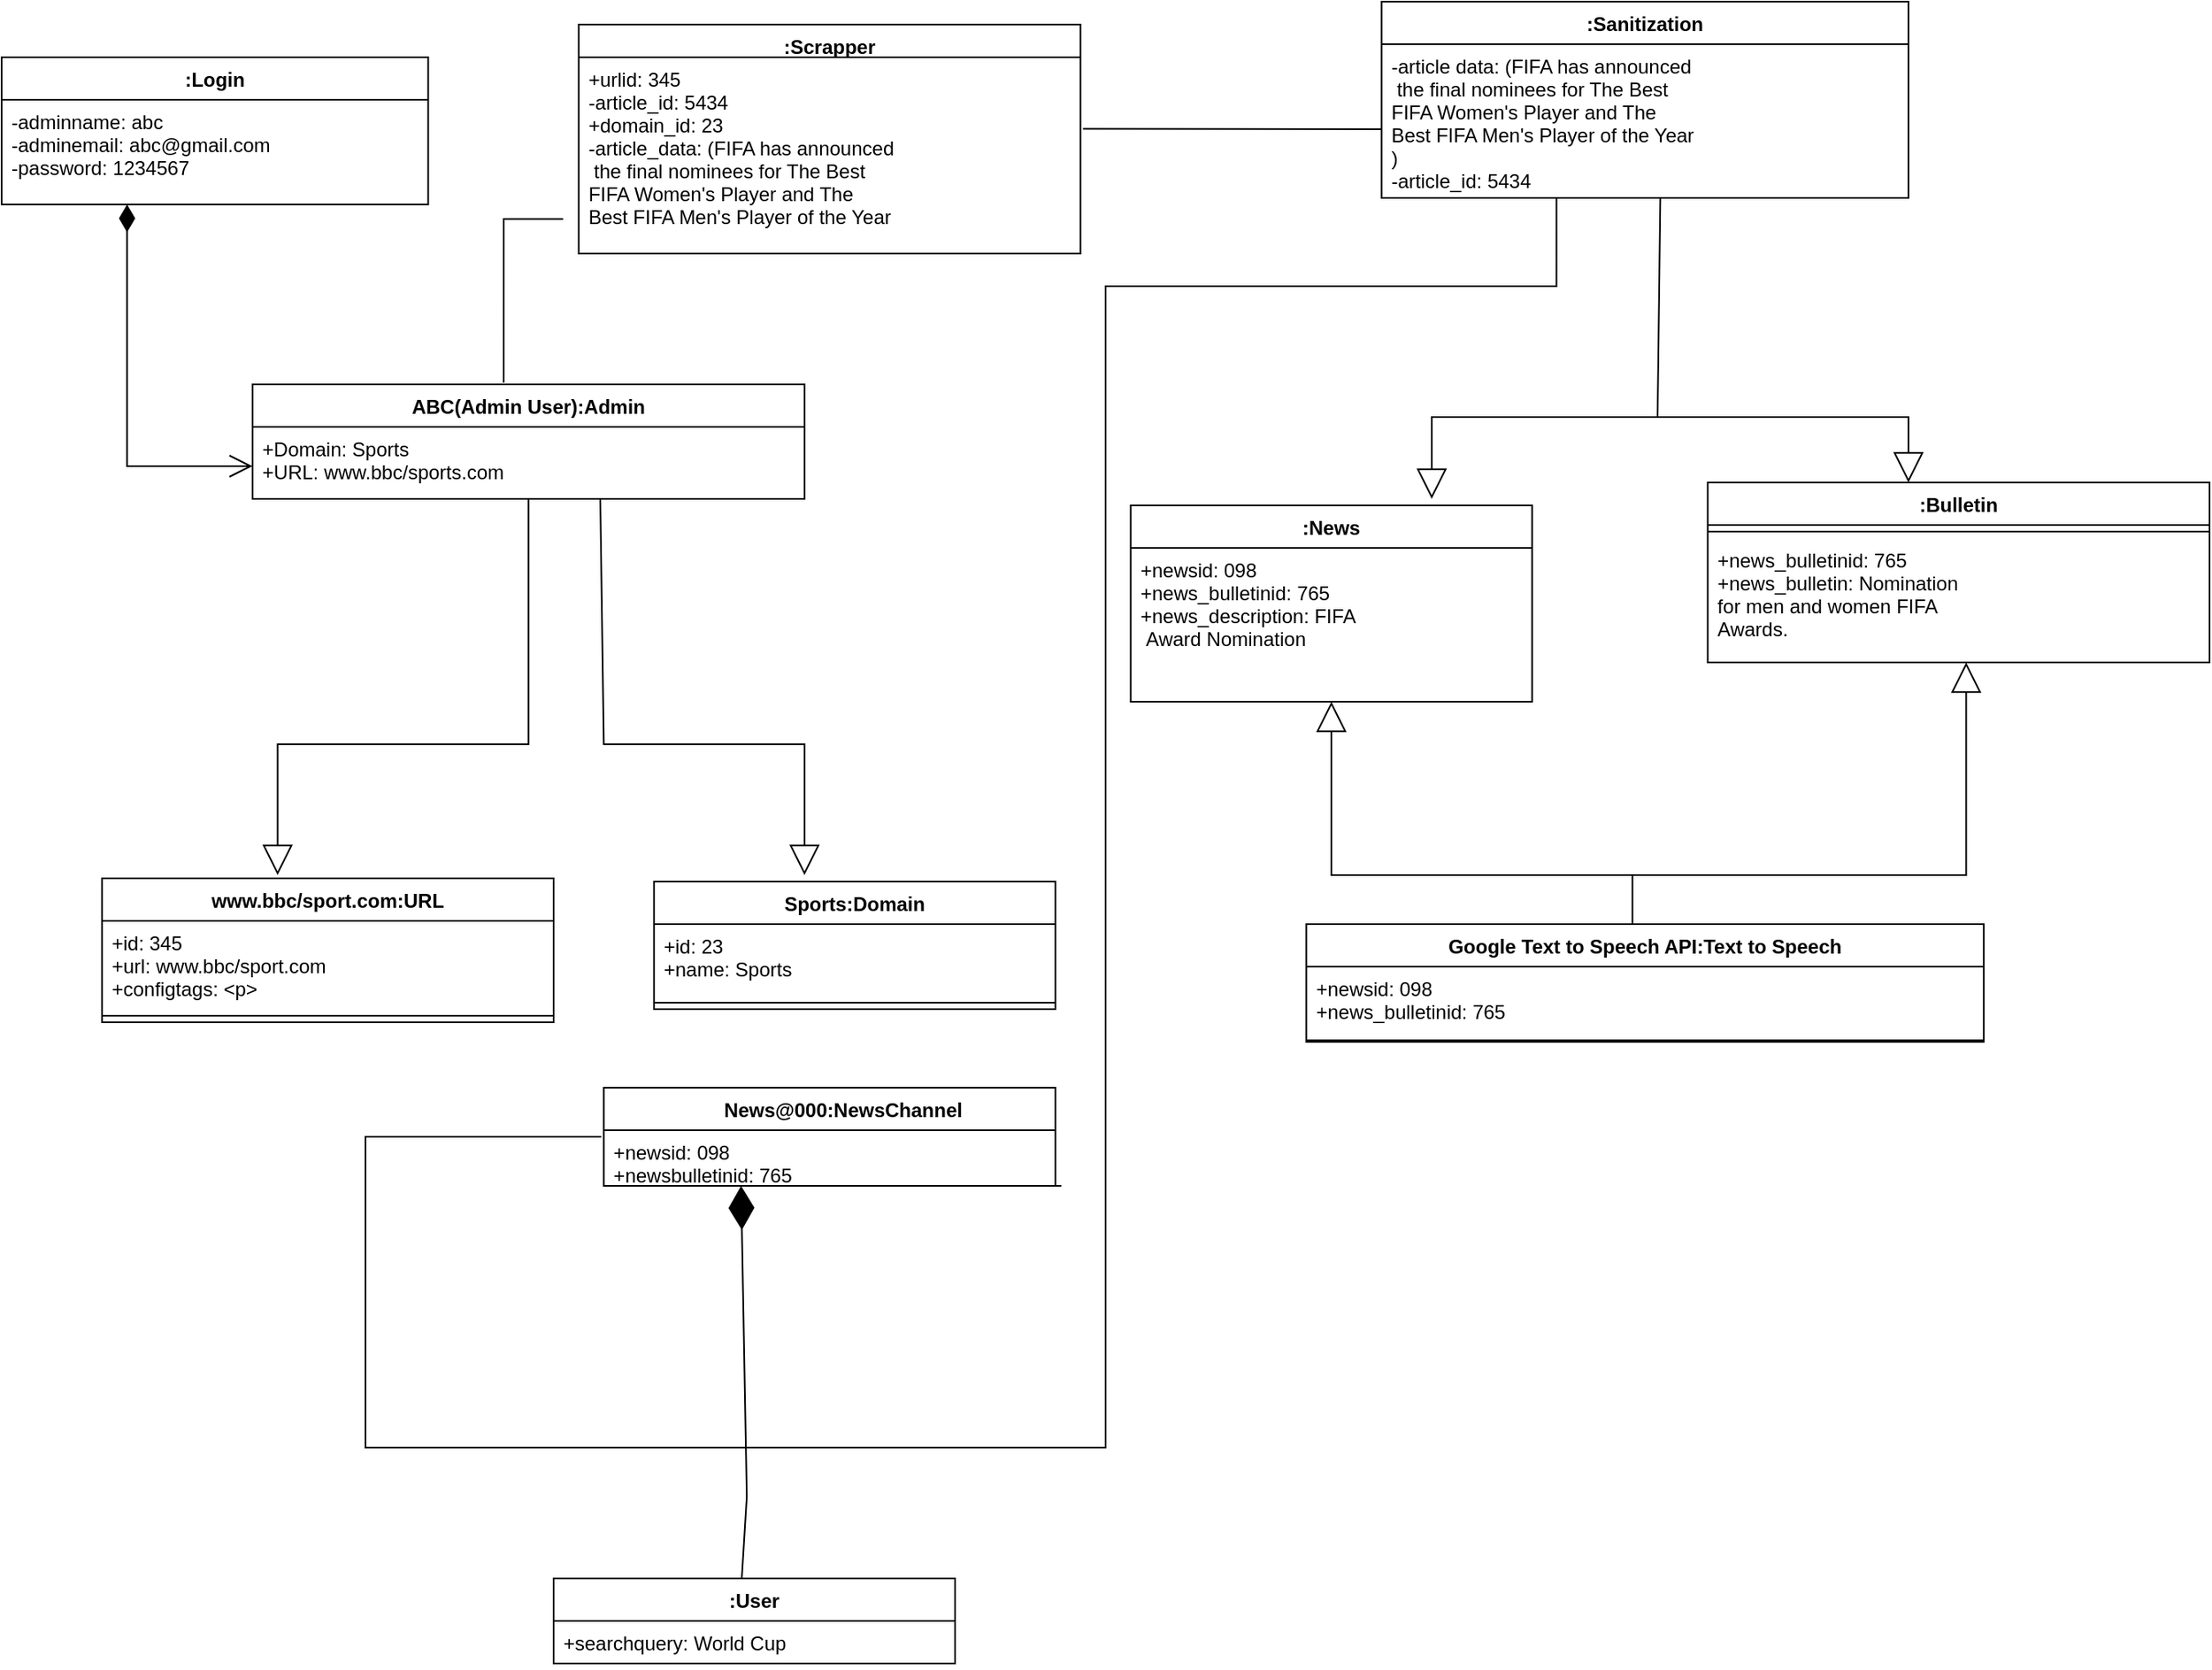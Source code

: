 <mxfile version="16.2.7" type="device"><diagram id="SA_GbQfntyjEZErFgDgH" name="Page-1"><mxGraphModel dx="1210" dy="1747" grid="1" gridSize="10" guides="1" tooltips="1" connect="1" arrows="1" fold="1" page="1" pageScale="1" pageWidth="850" pageHeight="1100" math="0" shadow="0"><root><mxCell id="0"/><mxCell id="1" parent="0"/><mxCell id="1Kyy1DoKTwG9tBKcw6cK-1" value="" style="group" vertex="1" connectable="0" parent="1"><mxGeometry x="100" y="-1080" width="1350" height="1016" as="geometry"/></mxCell><mxCell id="QA7pC-O9Zkgf1kDEUe0K-13" value="Google Text to Speech API:Text to Speech" style="swimlane;fontStyle=1;align=center;verticalAlign=top;childLayout=stackLayout;horizontal=1;startSize=26;horizontalStack=0;resizeParent=1;resizeParentMax=0;resizeLast=0;collapsible=1;marginBottom=0;" parent="1Kyy1DoKTwG9tBKcw6cK-1" vertex="1"><mxGeometry x="797.727" y="564" width="414.205" height="72" as="geometry"><mxRectangle x="580" y="30" width="120" height="26" as="alternateBounds"/></mxGeometry></mxCell><mxCell id="QA7pC-O9Zkgf1kDEUe0K-14" value="+newsid: 098&#10;+news_bulletinid: 765&#10;" style="text;strokeColor=none;fillColor=none;align=left;verticalAlign=top;spacingLeft=4;spacingRight=4;overflow=hidden;rotatable=0;points=[[0,0.5],[1,0.5]];portConstraint=eastwest;" parent="QA7pC-O9Zkgf1kDEUe0K-13" vertex="1"><mxGeometry y="26" width="414.205" height="44" as="geometry"/></mxCell><mxCell id="QA7pC-O9Zkgf1kDEUe0K-15" value="" style="line;strokeWidth=1;fillColor=none;align=left;verticalAlign=middle;spacingTop=-1;spacingLeft=3;spacingRight=3;rotatable=0;labelPosition=right;points=[];portConstraint=eastwest;" parent="QA7pC-O9Zkgf1kDEUe0K-13" vertex="1"><mxGeometry y="70" width="414.205" height="2" as="geometry"/></mxCell><mxCell id="QA7pC-O9Zkgf1kDEUe0K-22" value="Sports:Domain" style="swimlane;fontStyle=1;align=center;verticalAlign=top;childLayout=stackLayout;horizontal=1;startSize=26;horizontalStack=0;resizeParent=1;resizeParentMax=0;resizeLast=0;collapsible=1;marginBottom=0;" parent="1Kyy1DoKTwG9tBKcw6cK-1" vertex="1"><mxGeometry x="398.864" y="538" width="245.455" height="78" as="geometry"><mxRectangle x="280" y="4" width="100" height="26" as="alternateBounds"/></mxGeometry></mxCell><mxCell id="QA7pC-O9Zkgf1kDEUe0K-23" value="+id: 23&#10;+name: Sports" style="text;strokeColor=none;fillColor=none;align=left;verticalAlign=top;spacingLeft=4;spacingRight=4;overflow=hidden;rotatable=0;points=[[0,0.5],[1,0.5]];portConstraint=eastwest;" parent="QA7pC-O9Zkgf1kDEUe0K-22" vertex="1"><mxGeometry y="26" width="245.455" height="44" as="geometry"/></mxCell><mxCell id="QA7pC-O9Zkgf1kDEUe0K-24" value="" style="line;strokeWidth=1;fillColor=none;align=left;verticalAlign=middle;spacingTop=-1;spacingLeft=3;spacingRight=3;rotatable=0;labelPosition=right;points=[];portConstraint=eastwest;" parent="QA7pC-O9Zkgf1kDEUe0K-22" vertex="1"><mxGeometry y="70" width="245.455" height="8" as="geometry"/></mxCell><mxCell id="QA7pC-O9Zkgf1kDEUe0K-26" value="www.bbc/sport.com:URL" style="swimlane;fontStyle=1;align=center;verticalAlign=top;childLayout=stackLayout;horizontal=1;startSize=26;horizontalStack=0;resizeParent=1;resizeParentMax=0;resizeLast=0;collapsible=1;marginBottom=0;" parent="1Kyy1DoKTwG9tBKcw6cK-1" vertex="1"><mxGeometry x="61.364" y="536" width="276.136" height="88" as="geometry"><mxRectangle x="60" y="10" width="60" height="26" as="alternateBounds"/></mxGeometry></mxCell><mxCell id="QA7pC-O9Zkgf1kDEUe0K-27" value="+id: 345&#10;+url: www.bbc/sport.com&#10;+configtags: &lt;p&gt;" style="text;strokeColor=none;fillColor=none;align=left;verticalAlign=top;spacingLeft=4;spacingRight=4;overflow=hidden;rotatable=0;points=[[0,0.5],[1,0.5]];portConstraint=eastwest;" parent="QA7pC-O9Zkgf1kDEUe0K-26" vertex="1"><mxGeometry y="26" width="276.136" height="54" as="geometry"/></mxCell><mxCell id="QA7pC-O9Zkgf1kDEUe0K-28" value="" style="line;strokeWidth=1;fillColor=none;align=left;verticalAlign=middle;spacingTop=-1;spacingLeft=3;spacingRight=3;rotatable=0;labelPosition=right;points=[];portConstraint=eastwest;" parent="QA7pC-O9Zkgf1kDEUe0K-26" vertex="1"><mxGeometry y="80" width="276.136" height="8" as="geometry"/></mxCell><mxCell id="QA7pC-O9Zkgf1kDEUe0K-30" value=":User" style="swimlane;fontStyle=1;align=center;verticalAlign=top;childLayout=stackLayout;horizontal=1;startSize=26;horizontalStack=0;resizeParent=1;resizeParentMax=0;resizeLast=0;collapsible=1;marginBottom=0;" parent="1Kyy1DoKTwG9tBKcw6cK-1" vertex="1"><mxGeometry x="337.5" y="964" width="245.455" height="52" as="geometry"><mxRectangle x="520" y="266" width="60" height="26" as="alternateBounds"/></mxGeometry></mxCell><mxCell id="QA7pC-O9Zkgf1kDEUe0K-31" value="+searchquery: World Cup" style="text;strokeColor=none;fillColor=none;align=left;verticalAlign=top;spacingLeft=4;spacingRight=4;overflow=hidden;rotatable=0;points=[[0,0.5],[1,0.5]];portConstraint=eastwest;" parent="QA7pC-O9Zkgf1kDEUe0K-30" vertex="1"><mxGeometry y="26" width="245.455" height="26" as="geometry"/></mxCell><mxCell id="QA7pC-O9Zkgf1kDEUe0K-32" value="" style="line;strokeWidth=1;fillColor=none;align=left;verticalAlign=middle;spacingTop=-1;spacingLeft=3;spacingRight=3;rotatable=0;labelPosition=right;points=[];portConstraint=eastwest;" parent="QA7pC-O9Zkgf1kDEUe0K-30" vertex="1"><mxGeometry y="52" width="245.455" as="geometry"/></mxCell><mxCell id="QA7pC-O9Zkgf1kDEUe0K-34" value="     News@000:NewsChannel" style="swimlane;fontStyle=1;align=center;verticalAlign=top;childLayout=stackLayout;horizontal=1;startSize=26;horizontalStack=0;resizeParent=1;resizeParentMax=0;resizeLast=0;collapsible=1;marginBottom=0;" parent="1Kyy1DoKTwG9tBKcw6cK-1" vertex="1"><mxGeometry x="368.182" y="664" width="276.136" height="60" as="geometry"><mxRectangle x="260" y="130" width="110" height="26" as="alternateBounds"/></mxGeometry></mxCell><mxCell id="QA7pC-O9Zkgf1kDEUe0K-110" value="" style="endArrow=none;html=1;rounded=0;entryX=1.013;entryY=0;entryDx=0;entryDy=0;entryPerimeter=0;" parent="QA7pC-O9Zkgf1kDEUe0K-34" edge="1"><mxGeometry width="50" height="50" relative="1" as="geometry"><mxPoint x="15.341" y="60" as="sourcePoint"/><mxPoint x="279.726" y="60" as="targetPoint"/></mxGeometry></mxCell><mxCell id="QA7pC-O9Zkgf1kDEUe0K-35" value="+newsid: 098&#10;+newsbulletinid: 765" style="text;strokeColor=none;fillColor=none;align=left;verticalAlign=top;spacingLeft=4;spacingRight=4;overflow=hidden;rotatable=0;points=[[0,0.5],[1,0.5]];portConstraint=eastwest;" parent="QA7pC-O9Zkgf1kDEUe0K-34" vertex="1"><mxGeometry y="26" width="276.136" height="34" as="geometry"/></mxCell><mxCell id="QA7pC-O9Zkgf1kDEUe0K-51" value=":News" style="swimlane;fontStyle=1;align=center;verticalAlign=top;childLayout=stackLayout;horizontal=1;startSize=26;horizontalStack=0;resizeParent=1;resizeParentMax=0;resizeLast=0;collapsible=1;marginBottom=0;" parent="1Kyy1DoKTwG9tBKcw6cK-1" vertex="1"><mxGeometry x="690.341" y="308" width="245.455" height="120" as="geometry"><mxRectangle x="470" y="-226" width="60" height="26" as="alternateBounds"/></mxGeometry></mxCell><mxCell id="QA7pC-O9Zkgf1kDEUe0K-52" value="+newsid: 098&#10;+news_bulletinid: 765&#10;+news_description: FIFA&#10; Award Nomination&#10;" style="text;strokeColor=none;fillColor=none;align=left;verticalAlign=top;spacingLeft=4;spacingRight=4;overflow=hidden;rotatable=0;points=[[0,0.5],[1,0.5]];portConstraint=eastwest;" parent="QA7pC-O9Zkgf1kDEUe0K-51" vertex="1"><mxGeometry y="26" width="245.455" height="94" as="geometry"/></mxCell><mxCell id="QA7pC-O9Zkgf1kDEUe0K-53" value="" style="line;strokeWidth=1;fillColor=none;align=left;verticalAlign=middle;spacingTop=-1;spacingLeft=3;spacingRight=3;rotatable=0;labelPosition=right;points=[];portConstraint=eastwest;" parent="QA7pC-O9Zkgf1kDEUe0K-51" vertex="1"><mxGeometry y="120" width="245.455" as="geometry"/></mxCell><mxCell id="QA7pC-O9Zkgf1kDEUe0K-55" value=":Bulletin" style="swimlane;fontStyle=1;align=center;verticalAlign=top;childLayout=stackLayout;horizontal=1;startSize=26;horizontalStack=0;resizeParent=1;resizeParentMax=0;resizeLast=0;collapsible=1;marginBottom=0;" parent="1Kyy1DoKTwG9tBKcw6cK-1" vertex="1"><mxGeometry x="1043.182" y="294" width="306.818" height="110" as="geometry"><mxRectangle x="700" y="-240" width="80" height="26" as="alternateBounds"/></mxGeometry></mxCell><mxCell id="QA7pC-O9Zkgf1kDEUe0K-57" value="" style="line;strokeWidth=1;fillColor=none;align=left;verticalAlign=middle;spacingTop=-1;spacingLeft=3;spacingRight=3;rotatable=0;labelPosition=right;points=[];portConstraint=eastwest;" parent="QA7pC-O9Zkgf1kDEUe0K-55" vertex="1"><mxGeometry y="26" width="306.818" height="8" as="geometry"/></mxCell><mxCell id="QA7pC-O9Zkgf1kDEUe0K-56" value="+news_bulletinid: 765&#10;+news_bulletin: Nomination&#10;for men and women FIFA &#10;Awards.&#10;&#10;" style="text;strokeColor=none;fillColor=none;align=left;verticalAlign=top;spacingLeft=4;spacingRight=4;overflow=hidden;rotatable=0;points=[[0,0.5],[1,0.5]];portConstraint=eastwest;" parent="QA7pC-O9Zkgf1kDEUe0K-55" vertex="1"><mxGeometry y="34" width="306.818" height="76" as="geometry"/></mxCell><mxCell id="MjEjJaHJW5ymPUqnVNbm-17" value="" style="endArrow=none;html=1;rounded=0;entryX=0.975;entryY=0;entryDx=0;entryDy=0;entryPerimeter=0;" parent="QA7pC-O9Zkgf1kDEUe0K-55" edge="1"><mxGeometry width="50" height="50" relative="1" as="geometry"><mxPoint y="110" as="sourcePoint"/><mxPoint x="299.148" y="110" as="targetPoint"/></mxGeometry></mxCell><mxCell id="QA7pC-O9Zkgf1kDEUe0K-63" value=":Scrapper" style="swimlane;fontStyle=1;align=center;verticalAlign=top;childLayout=stackLayout;horizontal=1;startSize=20;horizontalStack=0;resizeParent=1;resizeParentMax=0;resizeLast=0;collapsible=1;marginBottom=0;" parent="1Kyy1DoKTwG9tBKcw6cK-1" vertex="1"><mxGeometry x="352.841" y="14" width="306.818" height="140" as="geometry"><mxRectangle x="260" y="-360" width="80" height="26" as="alternateBounds"/></mxGeometry></mxCell><mxCell id="QA7pC-O9Zkgf1kDEUe0K-64" value="+urlid: 345&#10;-article_id: 5434&#10;+domain_id: 23&#10;-article_data: (FIFA has announced&#10; the final nominees for The Best&#10;FIFA Women's Player and The &#10;Best FIFA Men's Player of the Year" style="text;strokeColor=none;fillColor=none;align=left;verticalAlign=top;spacingLeft=4;spacingRight=4;overflow=hidden;rotatable=0;points=[[0,0.5],[1,0.5]];portConstraint=eastwest;" parent="QA7pC-O9Zkgf1kDEUe0K-63" vertex="1"><mxGeometry y="20" width="306.818" height="120" as="geometry"/></mxCell><mxCell id="QA7pC-O9Zkgf1kDEUe0K-65" value="" style="line;strokeWidth=1;fillColor=none;align=left;verticalAlign=middle;spacingTop=-1;spacingLeft=3;spacingRight=3;rotatable=0;labelPosition=right;points=[];portConstraint=eastwest;" parent="QA7pC-O9Zkgf1kDEUe0K-63" vertex="1"><mxGeometry y="140" width="306.818" as="geometry"/></mxCell><mxCell id="QA7pC-O9Zkgf1kDEUe0K-73" value=":Login" style="swimlane;fontStyle=1;align=center;verticalAlign=top;childLayout=stackLayout;horizontal=1;startSize=26;horizontalStack=0;resizeParent=1;resizeParentMax=0;resizeLast=0;collapsible=1;marginBottom=0;" parent="1Kyy1DoKTwG9tBKcw6cK-1" vertex="1"><mxGeometry y="34" width="260.795" height="90" as="geometry"><mxRectangle x="50" y="-360" width="70" height="26" as="alternateBounds"/></mxGeometry></mxCell><mxCell id="QA7pC-O9Zkgf1kDEUe0K-74" value="-adminname: abc&#10;-adminemail: abc@gmail.com&#10;-password: 1234567" style="text;strokeColor=none;fillColor=none;align=left;verticalAlign=top;spacingLeft=4;spacingRight=4;overflow=hidden;rotatable=0;points=[[0,0.5],[1,0.5]];portConstraint=eastwest;" parent="QA7pC-O9Zkgf1kDEUe0K-73" vertex="1"><mxGeometry y="26" width="260.795" height="64" as="geometry"/></mxCell><mxCell id="QA7pC-O9Zkgf1kDEUe0K-75" value="" style="line;strokeWidth=1;fillColor=none;align=left;verticalAlign=middle;spacingTop=-1;spacingLeft=3;spacingRight=3;rotatable=0;labelPosition=right;points=[];portConstraint=eastwest;" parent="QA7pC-O9Zkgf1kDEUe0K-73" vertex="1"><mxGeometry y="90" width="260.795" as="geometry"/></mxCell><mxCell id="QA7pC-O9Zkgf1kDEUe0K-92" value="ABC(Admin User):Admin" style="swimlane;fontStyle=1;align=center;verticalAlign=top;childLayout=stackLayout;horizontal=1;startSize=26;horizontalStack=0;resizeParent=1;resizeParentMax=0;resizeLast=0;collapsible=1;marginBottom=0;" parent="1Kyy1DoKTwG9tBKcw6cK-1" vertex="1"><mxGeometry x="153.409" y="234" width="337.5" height="70" as="geometry"><mxRectangle x="170" y="-280" width="70" height="26" as="alternateBounds"/></mxGeometry></mxCell><mxCell id="QA7pC-O9Zkgf1kDEUe0K-93" value="+Domain: Sports&#10;+URL: www.bbc/sports.com" style="text;strokeColor=none;fillColor=none;align=left;verticalAlign=top;spacingLeft=4;spacingRight=4;overflow=hidden;rotatable=0;points=[[0,0.5],[1,0.5]];portConstraint=eastwest;" parent="QA7pC-O9Zkgf1kDEUe0K-92" vertex="1"><mxGeometry y="26" width="337.5" height="44" as="geometry"/></mxCell><mxCell id="QA7pC-O9Zkgf1kDEUe0K-94" value="" style="line;strokeWidth=1;fillColor=none;align=left;verticalAlign=middle;spacingTop=-1;spacingLeft=3;spacingRight=3;rotatable=0;labelPosition=right;points=[];portConstraint=eastwest;" parent="QA7pC-O9Zkgf1kDEUe0K-92" vertex="1"><mxGeometry y="70" width="337.5" as="geometry"/></mxCell><mxCell id="QA7pC-O9Zkgf1kDEUe0K-96" value="" style="endArrow=open;html=1;endSize=12;startArrow=diamondThin;startSize=14;startFill=1;edgeStyle=orthogonalEdgeStyle;align=left;verticalAlign=bottom;rounded=0;" parent="1Kyy1DoKTwG9tBKcw6cK-1" source="QA7pC-O9Zkgf1kDEUe0K-75" edge="1"><mxGeometry x="-0.467" y="40" relative="1" as="geometry"><mxPoint x="76.705" y="194" as="sourcePoint"/><mxPoint x="153.409" y="284" as="targetPoint"/><Array as="points"><mxPoint x="76.705" y="284"/><mxPoint x="153.409" y="284"/></Array><mxPoint as="offset"/></mxGeometry></mxCell><mxCell id="QA7pC-O9Zkgf1kDEUe0K-97" value="" style="endArrow=none;html=1;edgeStyle=orthogonalEdgeStyle;rounded=0;entryX=-0.031;entryY=0.824;entryDx=0;entryDy=0;entryPerimeter=0;exitX=0.455;exitY=-0.014;exitDx=0;exitDy=0;exitPerimeter=0;" parent="1Kyy1DoKTwG9tBKcw6cK-1" source="QA7pC-O9Zkgf1kDEUe0K-92" target="QA7pC-O9Zkgf1kDEUe0K-64" edge="1"><mxGeometry relative="1" as="geometry"><mxPoint x="214.773" y="154" as="sourcePoint"/><mxPoint x="460.227" y="154" as="targetPoint"/></mxGeometry></mxCell><mxCell id="QA7pC-O9Zkgf1kDEUe0K-101" value="" style="endArrow=block;endSize=16;endFill=0;html=1;rounded=0;exitX=0.63;exitY=0;exitDx=0;exitDy=0;exitPerimeter=0;" parent="1Kyy1DoKTwG9tBKcw6cK-1" edge="1" source="QA7pC-O9Zkgf1kDEUe0K-94"><mxGeometry width="160" relative="1" as="geometry"><mxPoint x="368.182" y="314" as="sourcePoint"/><mxPoint x="490.909" y="534" as="targetPoint"/><Array as="points"><mxPoint x="368.182" y="454"/><mxPoint x="490.909" y="454"/></Array></mxGeometry></mxCell><mxCell id="QA7pC-O9Zkgf1kDEUe0K-102" value="" style="endArrow=block;endSize=16;endFill=0;html=1;rounded=0;exitX=0.5;exitY=1;exitDx=0;exitDy=0;" parent="1Kyy1DoKTwG9tBKcw6cK-1" edge="1" source="QA7pC-O9Zkgf1kDEUe0K-92"><mxGeometry x="0.256" y="-16" width="160" relative="1" as="geometry"><mxPoint x="276.136" y="314" as="sourcePoint"/><mxPoint x="168.75" y="534" as="targetPoint"/><mxPoint as="offset"/><Array as="points"><mxPoint x="322.159" y="454"/><mxPoint x="168.75" y="454"/></Array></mxGeometry></mxCell><mxCell id="QA7pC-O9Zkgf1kDEUe0K-111" value="" style="endArrow=diamondThin;endFill=1;endSize=24;html=1;rounded=0;entryX=0.304;entryY=1;entryDx=0;entryDy=0;entryPerimeter=0;" parent="1Kyy1DoKTwG9tBKcw6cK-1" target="QA7pC-O9Zkgf1kDEUe0K-35" edge="1"><mxGeometry width="160" relative="1" as="geometry"><mxPoint x="452.557" y="964" as="sourcePoint"/><mxPoint x="455.625" y="754" as="targetPoint"/><Array as="points"><mxPoint x="455.625" y="914"/></Array></mxGeometry></mxCell><mxCell id="QA7pC-O9Zkgf1kDEUe0K-112" value="" style="endArrow=block;endSize=16;endFill=0;html=1;rounded=0;" parent="1Kyy1DoKTwG9tBKcw6cK-1" edge="1"><mxGeometry x="-0.632" y="-68" width="160" relative="1" as="geometry"><mxPoint x="1012.5" y="254" as="sourcePoint"/><mxPoint x="1165.909" y="294" as="targetPoint"/><Array as="points"><mxPoint x="1089.205" y="254"/><mxPoint x="1165.909" y="254"/></Array><mxPoint as="offset"/></mxGeometry></mxCell><mxCell id="QA7pC-O9Zkgf1kDEUe0K-114" value="" style="endArrow=block;endSize=16;endFill=0;html=1;rounded=0;exitX=0.529;exitY=0;exitDx=0;exitDy=0;exitPerimeter=0;" parent="1Kyy1DoKTwG9tBKcw6cK-1" edge="1" source="MjEjJaHJW5ymPUqnVNbm-13"><mxGeometry x="-0.632" y="-68" width="160" relative="1" as="geometry"><mxPoint x="966.477" y="234" as="sourcePoint"/><mxPoint x="874.432" y="304" as="targetPoint"/><Array as="points"><mxPoint x="1012.5" y="254"/><mxPoint x="874.432" y="254"/></Array><mxPoint as="offset"/></mxGeometry></mxCell><mxCell id="QA7pC-O9Zkgf1kDEUe0K-115" value="" style="endArrow=block;endSize=16;endFill=0;html=1;rounded=0;" parent="1Kyy1DoKTwG9tBKcw6cK-1" target="QA7pC-O9Zkgf1kDEUe0K-53" edge="1"><mxGeometry x="-0.039" y="10" width="160" relative="1" as="geometry"><mxPoint x="997.159" y="564" as="sourcePoint"/><mxPoint x="889.773" y="464.016" as="targetPoint"/><mxPoint as="offset"/><Array as="points"><mxPoint x="997.159" y="534"/><mxPoint x="813.068" y="534"/></Array></mxGeometry></mxCell><mxCell id="QA7pC-O9Zkgf1kDEUe0K-117" value="" style="endArrow=block;endSize=16;endFill=0;html=1;rounded=0;" parent="1Kyy1DoKTwG9tBKcw6cK-1" edge="1"><mxGeometry x="-0.039" y="10" width="160" relative="1" as="geometry"><mxPoint x="997.159" y="534" as="sourcePoint"/><mxPoint x="1201.193" y="404" as="targetPoint"/><mxPoint as="offset"/><Array as="points"><mxPoint x="1201.193" y="534"/></Array></mxGeometry></mxCell><mxCell id="QA7pC-O9Zkgf1kDEUe0K-134" value="" style="endArrow=none;html=1;edgeStyle=orthogonalEdgeStyle;rounded=0;entryX=0.332;entryY=0;entryDx=0;entryDy=0;entryPerimeter=0;" parent="1Kyy1DoKTwG9tBKcw6cK-1" target="MjEjJaHJW5ymPUqnVNbm-13" edge="1"><mxGeometry relative="1" as="geometry"><mxPoint x="366.648" y="694" as="sourcePoint"/><mxPoint x="951.136" y="134" as="targetPoint"/><Array as="points"><mxPoint x="366.648" y="694"/><mxPoint x="222.443" y="694"/><mxPoint x="222.443" y="884"/><mxPoint x="675" y="884"/><mxPoint x="675" y="174"/><mxPoint x="951.136" y="174"/></Array></mxGeometry></mxCell><mxCell id="MjEjJaHJW5ymPUqnVNbm-11" value=":Sanitization" style="swimlane;fontStyle=1;align=center;verticalAlign=top;childLayout=stackLayout;horizontal=1;startSize=26;horizontalStack=0;resizeParent=1;resizeParentMax=0;resizeLast=0;collapsible=1;marginBottom=0;" parent="1Kyy1DoKTwG9tBKcw6cK-1" vertex="1"><mxGeometry x="843.75" width="322.159" height="120" as="geometry"/></mxCell><mxCell id="MjEjJaHJW5ymPUqnVNbm-12" value="-article data: (FIFA has announced&#10; the final nominees for The Best&#10;FIFA Women's Player and The&#10;Best FIFA Men's Player of the Year&#10;)&#10;-article_id: 5434" style="text;strokeColor=none;fillColor=none;align=left;verticalAlign=top;spacingLeft=4;spacingRight=4;overflow=hidden;rotatable=0;points=[[0,0.5],[1,0.5]];portConstraint=eastwest;" parent="MjEjJaHJW5ymPUqnVNbm-11" vertex="1"><mxGeometry y="26" width="322.159" height="94" as="geometry"/></mxCell><mxCell id="MjEjJaHJW5ymPUqnVNbm-13" value="" style="line;strokeWidth=1;fillColor=none;align=left;verticalAlign=middle;spacingTop=-1;spacingLeft=3;spacingRight=3;rotatable=0;labelPosition=right;points=[];portConstraint=eastwest;" parent="MjEjJaHJW5ymPUqnVNbm-11" vertex="1"><mxGeometry y="120" width="322.159" as="geometry"/></mxCell><mxCell id="MjEjJaHJW5ymPUqnVNbm-15" value="" style="endArrow=none;html=1;rounded=0;exitX=1.005;exitY=0.365;exitDx=0;exitDy=0;exitPerimeter=0;" parent="1Kyy1DoKTwG9tBKcw6cK-1" edge="1" source="QA7pC-O9Zkgf1kDEUe0K-64"><mxGeometry width="50" height="50" relative="1" as="geometry"><mxPoint x="659.659" y="114" as="sourcePoint"/><mxPoint x="843.75" y="78" as="targetPoint"/></mxGeometry></mxCell></root></mxGraphModel></diagram></mxfile>